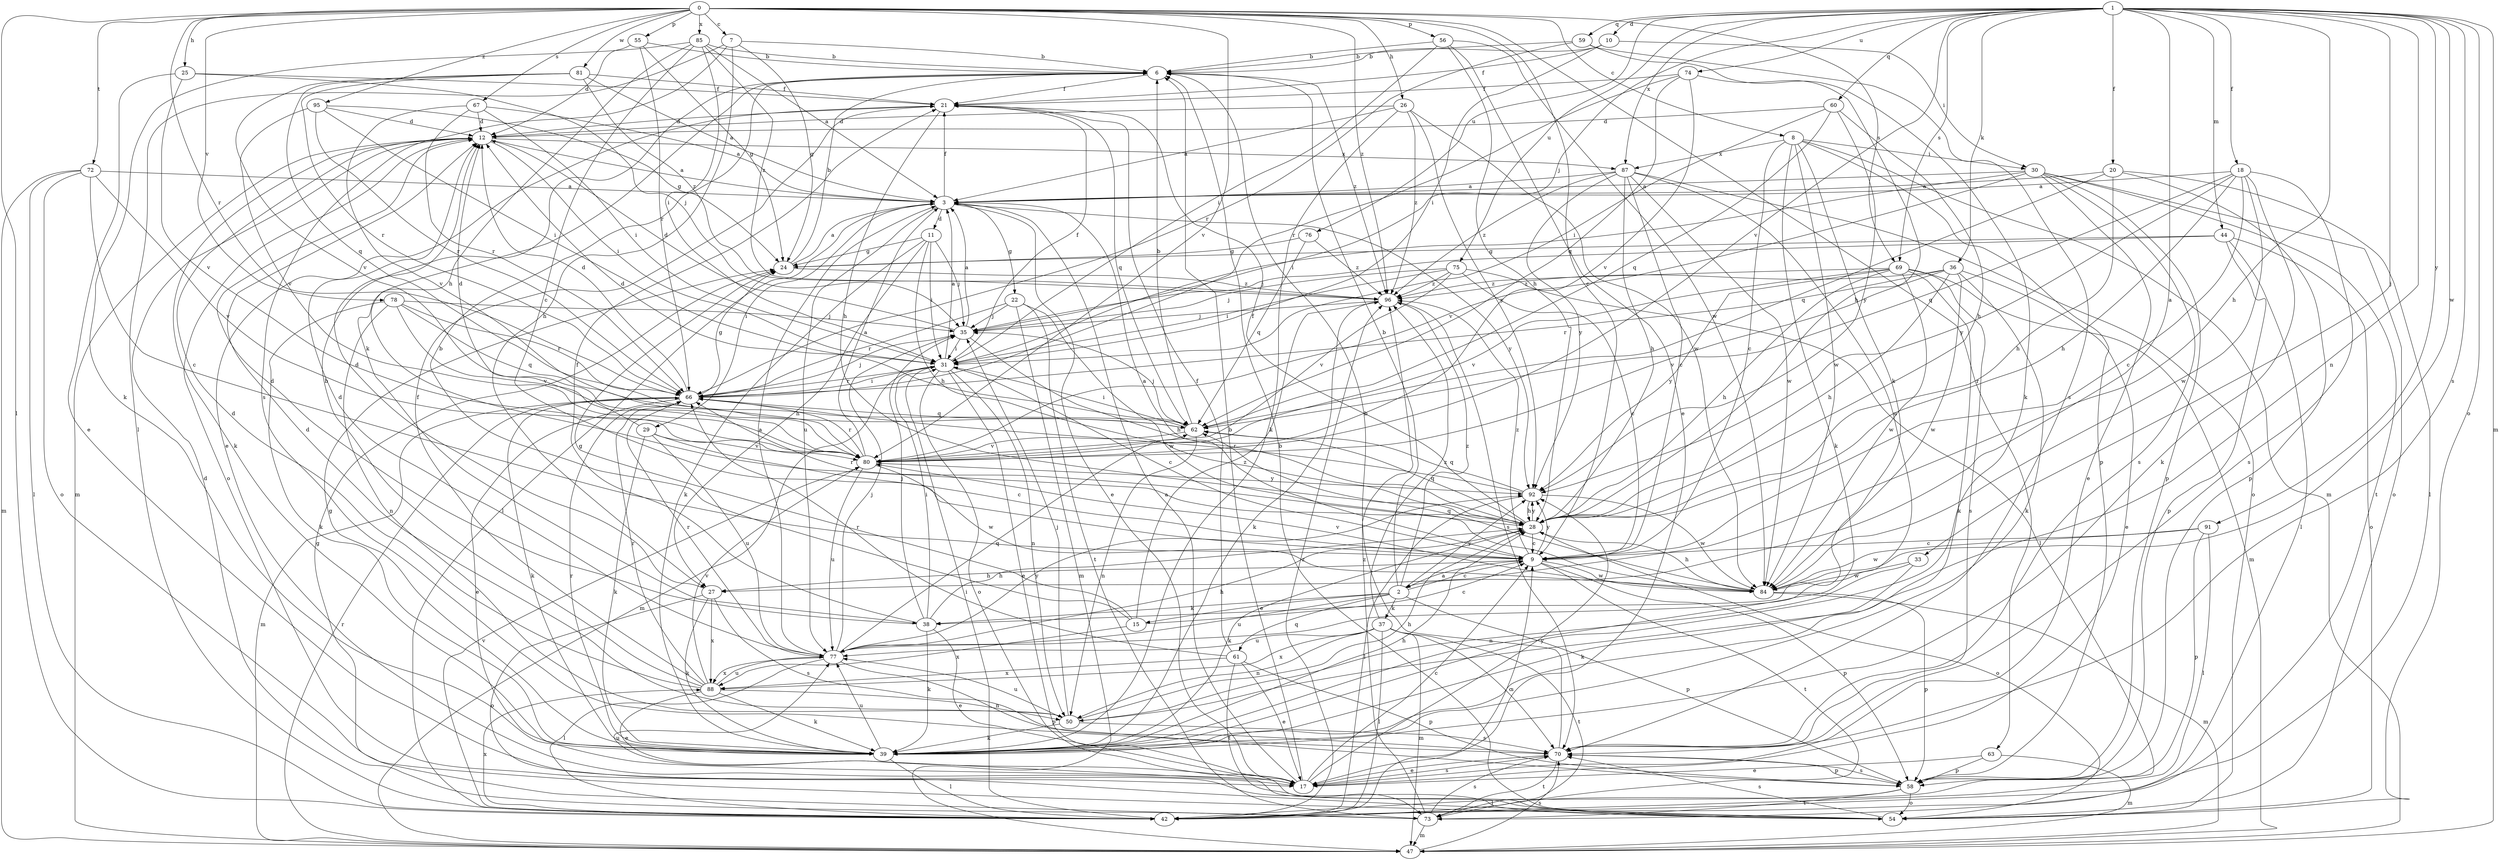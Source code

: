 strict digraph  {
0;
1;
2;
3;
6;
7;
8;
9;
10;
11;
12;
15;
17;
18;
20;
21;
22;
24;
25;
26;
27;
28;
29;
30;
31;
33;
35;
36;
37;
38;
39;
42;
44;
47;
50;
54;
55;
56;
58;
59;
60;
61;
62;
63;
66;
67;
69;
70;
72;
73;
74;
75;
76;
77;
78;
80;
81;
84;
85;
87;
88;
91;
92;
95;
96;
0 -> 7  [label=c];
0 -> 8  [label=c];
0 -> 9  [label=c];
0 -> 25  [label=h];
0 -> 26  [label=h];
0 -> 42  [label=l];
0 -> 55  [label=p];
0 -> 56  [label=p];
0 -> 63  [label=r];
0 -> 66  [label=r];
0 -> 67  [label=s];
0 -> 69  [label=s];
0 -> 72  [label=t];
0 -> 78  [label=v];
0 -> 80  [label=v];
0 -> 81  [label=w];
0 -> 85  [label=x];
0 -> 95  [label=z];
0 -> 96  [label=z];
1 -> 2  [label=a];
1 -> 10  [label=d];
1 -> 18  [label=f];
1 -> 20  [label=f];
1 -> 27  [label=h];
1 -> 33  [label=j];
1 -> 35  [label=j];
1 -> 36  [label=k];
1 -> 44  [label=m];
1 -> 47  [label=m];
1 -> 50  [label=n];
1 -> 54  [label=o];
1 -> 59  [label=q];
1 -> 60  [label=q];
1 -> 69  [label=s];
1 -> 70  [label=s];
1 -> 74  [label=u];
1 -> 75  [label=u];
1 -> 76  [label=u];
1 -> 80  [label=v];
1 -> 84  [label=w];
1 -> 87  [label=x];
1 -> 91  [label=y];
2 -> 6  [label=b];
2 -> 9  [label=c];
2 -> 15  [label=e];
2 -> 37  [label=k];
2 -> 38  [label=k];
2 -> 58  [label=p];
2 -> 61  [label=q];
2 -> 77  [label=u];
2 -> 92  [label=y];
2 -> 96  [label=z];
3 -> 11  [label=d];
3 -> 17  [label=e];
3 -> 21  [label=f];
3 -> 22  [label=g];
3 -> 29  [label=i];
3 -> 42  [label=l];
3 -> 77  [label=u];
3 -> 92  [label=y];
6 -> 21  [label=f];
6 -> 38  [label=k];
6 -> 96  [label=z];
7 -> 6  [label=b];
7 -> 24  [label=g];
7 -> 27  [label=h];
7 -> 42  [label=l];
7 -> 70  [label=s];
8 -> 9  [label=c];
8 -> 30  [label=i];
8 -> 38  [label=k];
8 -> 39  [label=k];
8 -> 47  [label=m];
8 -> 58  [label=p];
8 -> 84  [label=w];
8 -> 87  [label=x];
9 -> 2  [label=a];
9 -> 3  [label=a];
9 -> 27  [label=h];
9 -> 58  [label=p];
9 -> 73  [label=t];
9 -> 84  [label=w];
9 -> 92  [label=y];
9 -> 96  [label=z];
10 -> 6  [label=b];
10 -> 21  [label=f];
10 -> 30  [label=i];
10 -> 31  [label=i];
11 -> 24  [label=g];
11 -> 27  [label=h];
11 -> 28  [label=h];
11 -> 31  [label=i];
11 -> 35  [label=j];
11 -> 39  [label=k];
12 -> 3  [label=a];
12 -> 31  [label=i];
12 -> 39  [label=k];
12 -> 47  [label=m];
12 -> 54  [label=o];
12 -> 87  [label=x];
15 -> 6  [label=b];
15 -> 9  [label=c];
15 -> 24  [label=g];
15 -> 88  [label=x];
15 -> 96  [label=z];
17 -> 3  [label=a];
17 -> 6  [label=b];
17 -> 9  [label=c];
17 -> 70  [label=s];
17 -> 92  [label=y];
18 -> 3  [label=a];
18 -> 9  [label=c];
18 -> 28  [label=h];
18 -> 39  [label=k];
18 -> 62  [label=q];
18 -> 70  [label=s];
18 -> 84  [label=w];
18 -> 92  [label=y];
20 -> 3  [label=a];
20 -> 28  [label=h];
20 -> 42  [label=l];
20 -> 58  [label=p];
20 -> 62  [label=q];
21 -> 12  [label=d];
21 -> 17  [label=e];
21 -> 28  [label=h];
21 -> 62  [label=q];
22 -> 35  [label=j];
22 -> 47  [label=m];
22 -> 66  [label=r];
22 -> 73  [label=t];
22 -> 84  [label=w];
24 -> 3  [label=a];
24 -> 6  [label=b];
24 -> 96  [label=z];
25 -> 17  [label=e];
25 -> 21  [label=f];
25 -> 35  [label=j];
25 -> 80  [label=v];
26 -> 3  [label=a];
26 -> 12  [label=d];
26 -> 39  [label=k];
26 -> 84  [label=w];
26 -> 92  [label=y];
26 -> 96  [label=z];
27 -> 12  [label=d];
27 -> 39  [label=k];
27 -> 54  [label=o];
27 -> 70  [label=s];
27 -> 88  [label=x];
28 -> 9  [label=c];
28 -> 21  [label=f];
28 -> 39  [label=k];
28 -> 54  [label=o];
28 -> 62  [label=q];
28 -> 66  [label=r];
28 -> 92  [label=y];
29 -> 9  [label=c];
29 -> 12  [label=d];
29 -> 39  [label=k];
29 -> 77  [label=u];
29 -> 80  [label=v];
30 -> 3  [label=a];
30 -> 17  [label=e];
30 -> 31  [label=i];
30 -> 54  [label=o];
30 -> 58  [label=p];
30 -> 70  [label=s];
30 -> 73  [label=t];
30 -> 80  [label=v];
31 -> 3  [label=a];
31 -> 9  [label=c];
31 -> 17  [label=e];
31 -> 21  [label=f];
31 -> 47  [label=m];
31 -> 50  [label=n];
31 -> 54  [label=o];
31 -> 66  [label=r];
33 -> 39  [label=k];
33 -> 50  [label=n];
33 -> 84  [label=w];
35 -> 3  [label=a];
35 -> 12  [label=d];
35 -> 28  [label=h];
35 -> 31  [label=i];
36 -> 17  [label=e];
36 -> 28  [label=h];
36 -> 39  [label=k];
36 -> 66  [label=r];
36 -> 80  [label=v];
36 -> 84  [label=w];
36 -> 96  [label=z];
37 -> 42  [label=l];
37 -> 47  [label=m];
37 -> 50  [label=n];
37 -> 70  [label=s];
37 -> 73  [label=t];
37 -> 77  [label=u];
37 -> 88  [label=x];
37 -> 96  [label=z];
38 -> 12  [label=d];
38 -> 17  [label=e];
38 -> 21  [label=f];
38 -> 28  [label=h];
38 -> 31  [label=i];
38 -> 35  [label=j];
38 -> 39  [label=k];
39 -> 24  [label=g];
39 -> 28  [label=h];
39 -> 42  [label=l];
39 -> 66  [label=r];
39 -> 77  [label=u];
42 -> 9  [label=c];
42 -> 31  [label=i];
42 -> 80  [label=v];
42 -> 88  [label=x];
42 -> 96  [label=z];
44 -> 24  [label=g];
44 -> 35  [label=j];
44 -> 42  [label=l];
44 -> 54  [label=o];
44 -> 58  [label=p];
47 -> 66  [label=r];
47 -> 70  [label=s];
50 -> 12  [label=d];
50 -> 28  [label=h];
50 -> 35  [label=j];
50 -> 39  [label=k];
50 -> 70  [label=s];
50 -> 77  [label=u];
54 -> 6  [label=b];
54 -> 70  [label=s];
54 -> 77  [label=u];
55 -> 6  [label=b];
55 -> 12  [label=d];
55 -> 24  [label=g];
55 -> 66  [label=r];
56 -> 6  [label=b];
56 -> 17  [label=e];
56 -> 28  [label=h];
56 -> 31  [label=i];
56 -> 84  [label=w];
58 -> 42  [label=l];
58 -> 54  [label=o];
58 -> 70  [label=s];
58 -> 73  [label=t];
59 -> 6  [label=b];
59 -> 39  [label=k];
59 -> 66  [label=r];
59 -> 70  [label=s];
60 -> 12  [label=d];
60 -> 28  [label=h];
60 -> 31  [label=i];
60 -> 62  [label=q];
60 -> 92  [label=y];
61 -> 17  [label=e];
61 -> 21  [label=f];
61 -> 58  [label=p];
61 -> 66  [label=r];
61 -> 73  [label=t];
61 -> 88  [label=x];
62 -> 6  [label=b];
62 -> 12  [label=d];
62 -> 31  [label=i];
62 -> 35  [label=j];
62 -> 50  [label=n];
62 -> 80  [label=v];
63 -> 17  [label=e];
63 -> 47  [label=m];
63 -> 58  [label=p];
66 -> 12  [label=d];
66 -> 17  [label=e];
66 -> 24  [label=g];
66 -> 31  [label=i];
66 -> 35  [label=j];
66 -> 39  [label=k];
66 -> 47  [label=m];
66 -> 62  [label=q];
67 -> 3  [label=a];
67 -> 12  [label=d];
67 -> 31  [label=i];
67 -> 66  [label=r];
67 -> 80  [label=v];
69 -> 28  [label=h];
69 -> 39  [label=k];
69 -> 47  [label=m];
69 -> 70  [label=s];
69 -> 80  [label=v];
69 -> 84  [label=w];
69 -> 92  [label=y];
69 -> 96  [label=z];
70 -> 6  [label=b];
70 -> 17  [label=e];
70 -> 58  [label=p];
70 -> 73  [label=t];
72 -> 3  [label=a];
72 -> 9  [label=c];
72 -> 42  [label=l];
72 -> 47  [label=m];
72 -> 54  [label=o];
72 -> 80  [label=v];
73 -> 12  [label=d];
73 -> 24  [label=g];
73 -> 47  [label=m];
73 -> 70  [label=s];
73 -> 96  [label=z];
74 -> 21  [label=f];
74 -> 28  [label=h];
74 -> 62  [label=q];
74 -> 66  [label=r];
74 -> 80  [label=v];
75 -> 9  [label=c];
75 -> 31  [label=i];
75 -> 35  [label=j];
75 -> 42  [label=l];
75 -> 80  [label=v];
75 -> 96  [label=z];
76 -> 24  [label=g];
76 -> 62  [label=q];
76 -> 96  [label=z];
77 -> 3  [label=a];
77 -> 12  [label=d];
77 -> 28  [label=h];
77 -> 35  [label=j];
77 -> 42  [label=l];
77 -> 58  [label=p];
77 -> 62  [label=q];
77 -> 66  [label=r];
77 -> 88  [label=x];
77 -> 92  [label=y];
78 -> 35  [label=j];
78 -> 39  [label=k];
78 -> 50  [label=n];
78 -> 62  [label=q];
78 -> 66  [label=r];
78 -> 80  [label=v];
80 -> 3  [label=a];
80 -> 66  [label=r];
80 -> 77  [label=u];
80 -> 84  [label=w];
80 -> 92  [label=y];
81 -> 3  [label=a];
81 -> 21  [label=f];
81 -> 62  [label=q];
81 -> 66  [label=r];
81 -> 80  [label=v];
81 -> 96  [label=z];
84 -> 28  [label=h];
84 -> 47  [label=m];
84 -> 58  [label=p];
84 -> 62  [label=q];
84 -> 80  [label=v];
85 -> 3  [label=a];
85 -> 6  [label=b];
85 -> 9  [label=c];
85 -> 28  [label=h];
85 -> 31  [label=i];
85 -> 39  [label=k];
85 -> 96  [label=z];
87 -> 3  [label=a];
87 -> 9  [label=c];
87 -> 28  [label=h];
87 -> 54  [label=o];
87 -> 77  [label=u];
87 -> 84  [label=w];
87 -> 92  [label=y];
87 -> 96  [label=z];
88 -> 6  [label=b];
88 -> 12  [label=d];
88 -> 17  [label=e];
88 -> 21  [label=f];
88 -> 39  [label=k];
88 -> 50  [label=n];
88 -> 66  [label=r];
88 -> 77  [label=u];
88 -> 80  [label=v];
91 -> 9  [label=c];
91 -> 42  [label=l];
91 -> 58  [label=p];
91 -> 84  [label=w];
92 -> 28  [label=h];
92 -> 42  [label=l];
92 -> 62  [label=q];
92 -> 66  [label=r];
92 -> 84  [label=w];
95 -> 12  [label=d];
95 -> 24  [label=g];
95 -> 31  [label=i];
95 -> 66  [label=r];
95 -> 80  [label=v];
96 -> 35  [label=j];
96 -> 39  [label=k];
96 -> 70  [label=s];
}
